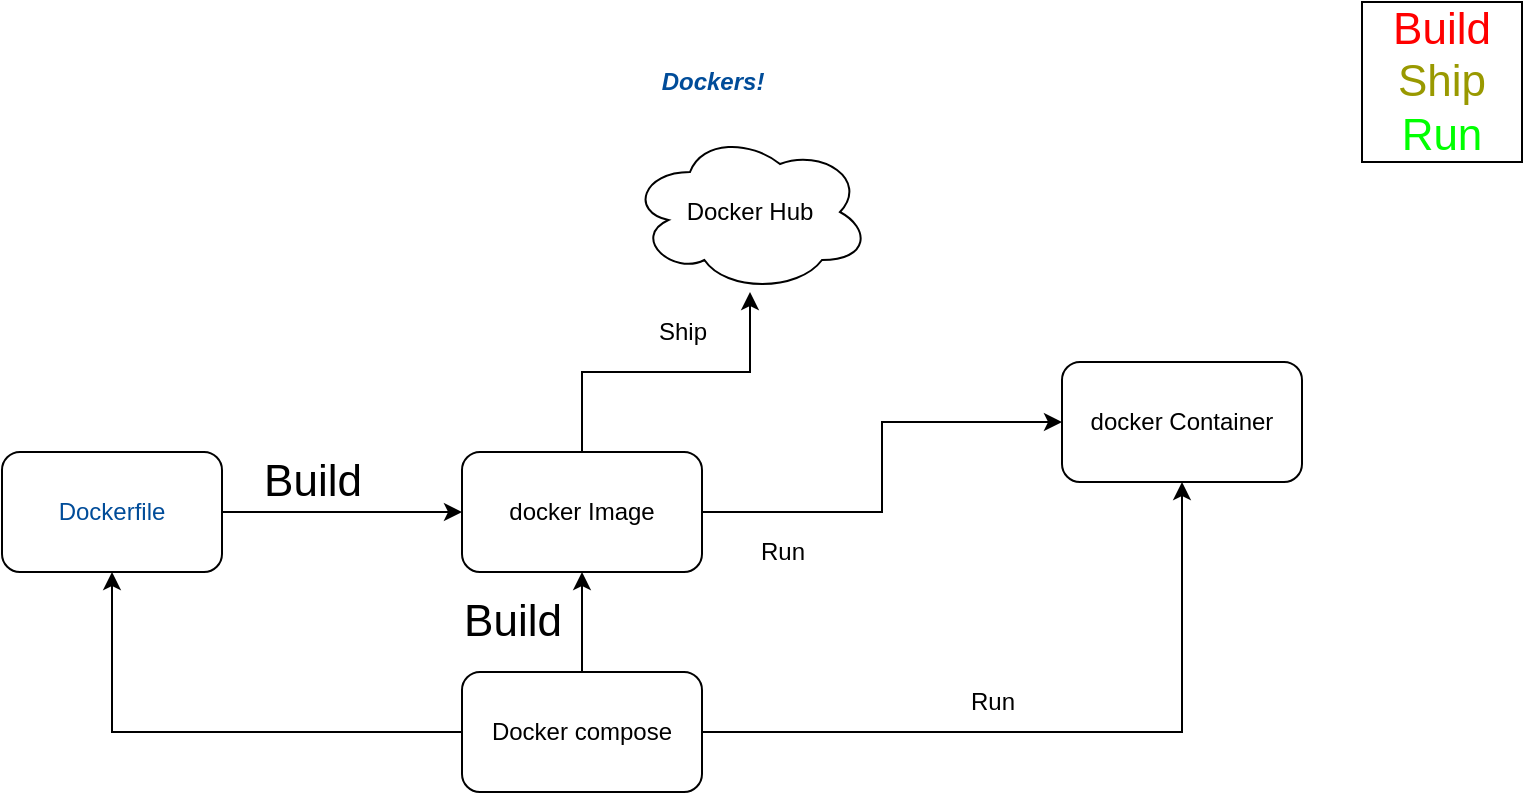<mxfile version="20.5.1" type="github">
  <diagram id="prtHgNgQTEPvFCAcTncT" name="Docker Note">
    <mxGraphModel dx="1098" dy="611" grid="1" gridSize="10" guides="1" tooltips="1" connect="1" arrows="1" fold="1" page="1" pageScale="1" pageWidth="827" pageHeight="1169" math="0" shadow="0">
      <root>
        <mxCell id="0" />
        <mxCell id="1" parent="0" />
        <mxCell id="aAzJ9ToRv6hSn6NMdWfV-9" value="&lt;font color=&quot;#004C99&quot;&gt;&lt;i&gt;&lt;b&gt;Dockers!&lt;/b&gt;&lt;/i&gt;&lt;/font&gt;" style="text;html=1;align=center;verticalAlign=middle;resizable=0;points=[];autosize=1;strokeColor=none;fillColor=none;" vertex="1" parent="1">
          <mxGeometry x="360" y="40" width="70" height="30" as="geometry" />
        </mxCell>
        <mxCell id="aAzJ9ToRv6hSn6NMdWfV-22" style="edgeStyle=orthogonalEdgeStyle;rounded=0;orthogonalLoop=1;jettySize=auto;html=1;entryX=0;entryY=0.5;entryDx=0;entryDy=0;fontSize=12;fontColor=#000000;" edge="1" parent="1" source="aAzJ9ToRv6hSn6NMdWfV-10" target="aAzJ9ToRv6hSn6NMdWfV-17">
          <mxGeometry relative="1" as="geometry" />
        </mxCell>
        <mxCell id="aAzJ9ToRv6hSn6NMdWfV-10" value="Dockerfile" style="rounded=1;whiteSpace=wrap;html=1;fontColor=#004C99;" vertex="1" parent="1">
          <mxGeometry x="40" y="240" width="110" height="60" as="geometry" />
        </mxCell>
        <mxCell id="aAzJ9ToRv6hSn6NMdWfV-11" value="&lt;div style=&quot;font-size: 22px;&quot;&gt;&lt;font style=&quot;font-size: 22px;&quot; color=&quot;#FF0000&quot;&gt;Build&lt;/font&gt;&lt;/div&gt;&lt;div style=&quot;font-size: 22px;&quot;&gt;&lt;font style=&quot;font-size: 22px;&quot; color=&quot;#999900&quot;&gt;Ship&lt;/font&gt;&lt;/div&gt;&lt;div style=&quot;font-size: 22px;&quot;&gt;&lt;font style=&quot;font-size: 22px;&quot; color=&quot;#FF0000&quot;&gt;&lt;font style=&quot;font-size: 22px;&quot; color=&quot;#00FF00&quot;&gt;Run&lt;/font&gt;&lt;br&gt;&lt;/font&gt;&lt;/div&gt;" style="whiteSpace=wrap;html=1;aspect=fixed;fontColor=#004C99;" vertex="1" parent="1">
          <mxGeometry x="720" y="15" width="80" height="80" as="geometry" />
        </mxCell>
        <mxCell id="aAzJ9ToRv6hSn6NMdWfV-16" value="&lt;div&gt;Build&lt;/div&gt;" style="text;html=1;align=center;verticalAlign=middle;resizable=0;points=[];autosize=1;strokeColor=none;fillColor=none;fontSize=22;fontColor=#000000;" vertex="1" parent="1">
          <mxGeometry x="160" y="235" width="70" height="40" as="geometry" />
        </mxCell>
        <mxCell id="aAzJ9ToRv6hSn6NMdWfV-19" style="edgeStyle=orthogonalEdgeStyle;rounded=0;orthogonalLoop=1;jettySize=auto;html=1;fontSize=12;fontColor=#000000;" edge="1" parent="1" source="aAzJ9ToRv6hSn6NMdWfV-17" target="aAzJ9ToRv6hSn6NMdWfV-18">
          <mxGeometry relative="1" as="geometry" />
        </mxCell>
        <mxCell id="aAzJ9ToRv6hSn6NMdWfV-21" style="edgeStyle=orthogonalEdgeStyle;rounded=0;orthogonalLoop=1;jettySize=auto;html=1;exitX=0.5;exitY=0;exitDx=0;exitDy=0;fontSize=12;fontColor=#000000;" edge="1" parent="1" source="aAzJ9ToRv6hSn6NMdWfV-17" target="aAzJ9ToRv6hSn6NMdWfV-20">
          <mxGeometry relative="1" as="geometry" />
        </mxCell>
        <mxCell id="aAzJ9ToRv6hSn6NMdWfV-17" value="docker Image" style="rounded=1;whiteSpace=wrap;html=1;fontSize=12;fontColor=#000000;" vertex="1" parent="1">
          <mxGeometry x="270" y="240" width="120" height="60" as="geometry" />
        </mxCell>
        <mxCell id="aAzJ9ToRv6hSn6NMdWfV-18" value="docker Container" style="rounded=1;whiteSpace=wrap;html=1;fontSize=12;fontColor=#000000;" vertex="1" parent="1">
          <mxGeometry x="570" y="195" width="120" height="60" as="geometry" />
        </mxCell>
        <mxCell id="aAzJ9ToRv6hSn6NMdWfV-20" value="Docker Hub" style="ellipse;shape=cloud;whiteSpace=wrap;html=1;fontSize=12;fontColor=#000000;" vertex="1" parent="1">
          <mxGeometry x="354" y="80" width="120" height="80" as="geometry" />
        </mxCell>
        <mxCell id="aAzJ9ToRv6hSn6NMdWfV-23" value="&lt;div&gt;Ship&lt;/div&gt;" style="text;html=1;align=center;verticalAlign=middle;resizable=0;points=[];autosize=1;strokeColor=none;fillColor=none;fontSize=12;fontColor=#000000;" vertex="1" parent="1">
          <mxGeometry x="355" y="165" width="50" height="30" as="geometry" />
        </mxCell>
        <mxCell id="aAzJ9ToRv6hSn6NMdWfV-24" value="Run" style="text;html=1;align=center;verticalAlign=middle;resizable=0;points=[];autosize=1;strokeColor=none;fillColor=none;fontSize=12;fontColor=#000000;" vertex="1" parent="1">
          <mxGeometry x="405" y="275" width="50" height="30" as="geometry" />
        </mxCell>
        <mxCell id="aAzJ9ToRv6hSn6NMdWfV-36" style="edgeStyle=orthogonalEdgeStyle;rounded=0;orthogonalLoop=1;jettySize=auto;html=1;entryX=0.5;entryY=1;entryDx=0;entryDy=0;fontSize=12;fontColor=#000000;" edge="1" parent="1" source="aAzJ9ToRv6hSn6NMdWfV-25" target="aAzJ9ToRv6hSn6NMdWfV-17">
          <mxGeometry relative="1" as="geometry" />
        </mxCell>
        <mxCell id="aAzJ9ToRv6hSn6NMdWfV-37" style="edgeStyle=orthogonalEdgeStyle;rounded=0;orthogonalLoop=1;jettySize=auto;html=1;entryX=0.5;entryY=1;entryDx=0;entryDy=0;fontSize=12;fontColor=#000000;" edge="1" parent="1" source="aAzJ9ToRv6hSn6NMdWfV-25" target="aAzJ9ToRv6hSn6NMdWfV-10">
          <mxGeometry relative="1" as="geometry" />
        </mxCell>
        <mxCell id="aAzJ9ToRv6hSn6NMdWfV-38" style="edgeStyle=orthogonalEdgeStyle;rounded=0;orthogonalLoop=1;jettySize=auto;html=1;fontSize=12;fontColor=#000000;" edge="1" parent="1" source="aAzJ9ToRv6hSn6NMdWfV-25" target="aAzJ9ToRv6hSn6NMdWfV-18">
          <mxGeometry relative="1" as="geometry" />
        </mxCell>
        <mxCell id="aAzJ9ToRv6hSn6NMdWfV-25" value="Docker compose" style="rounded=1;whiteSpace=wrap;html=1;fontSize=12;fontColor=#000000;" vertex="1" parent="1">
          <mxGeometry x="270" y="350" width="120" height="60" as="geometry" />
        </mxCell>
        <mxCell id="aAzJ9ToRv6hSn6NMdWfV-39" value="&lt;div&gt;Build&lt;/div&gt;" style="text;html=1;align=center;verticalAlign=middle;resizable=0;points=[];autosize=1;strokeColor=none;fillColor=none;fontSize=22;fontColor=#000000;" vertex="1" parent="1">
          <mxGeometry x="260" y="305" width="70" height="40" as="geometry" />
        </mxCell>
        <mxCell id="aAzJ9ToRv6hSn6NMdWfV-40" value="Run" style="text;html=1;align=center;verticalAlign=middle;resizable=0;points=[];autosize=1;strokeColor=none;fillColor=none;fontSize=12;fontColor=#000000;" vertex="1" parent="1">
          <mxGeometry x="510" y="350" width="50" height="30" as="geometry" />
        </mxCell>
      </root>
    </mxGraphModel>
  </diagram>
</mxfile>
